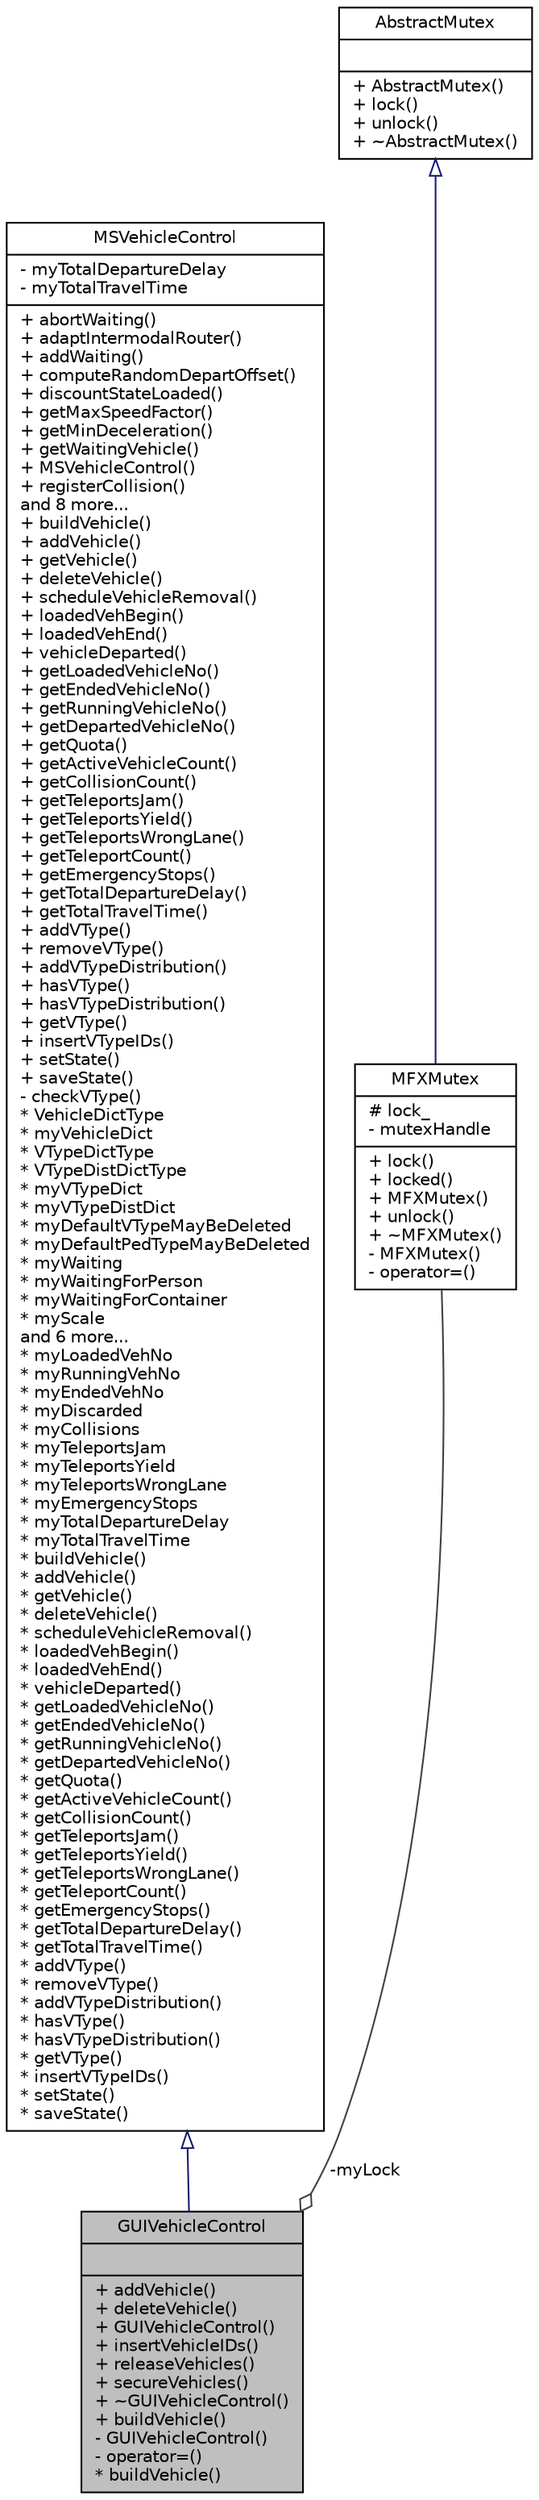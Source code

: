 digraph "GUIVehicleControl"
{
  edge [fontname="Helvetica",fontsize="10",labelfontname="Helvetica",labelfontsize="10"];
  node [fontname="Helvetica",fontsize="10",shape=record];
  Node2 [label="{GUIVehicleControl\n||+ addVehicle()\l+ deleteVehicle()\l+ GUIVehicleControl()\l+ insertVehicleIDs()\l+ releaseVehicles()\l+ secureVehicles()\l+ ~GUIVehicleControl()\l+ buildVehicle()\l- GUIVehicleControl()\l- operator=()\l* buildVehicle()\l}",height=0.2,width=0.4,color="black", fillcolor="grey75", style="filled", fontcolor="black"];
  Node3 -> Node2 [dir="back",color="midnightblue",fontsize="10",style="solid",arrowtail="onormal",fontname="Helvetica"];
  Node3 [label="{MSVehicleControl\n|- myTotalDepartureDelay\l- myTotalTravelTime\l|+ abortWaiting()\l+ adaptIntermodalRouter()\l+ addWaiting()\l+ computeRandomDepartOffset()\l+ discountStateLoaded()\l+ getMaxSpeedFactor()\l+ getMinDeceleration()\l+ getWaitingVehicle()\l+ MSVehicleControl()\l+ registerCollision()\land 8 more...\l+ buildVehicle()\l+ addVehicle()\l+ getVehicle()\l+ deleteVehicle()\l+ scheduleVehicleRemoval()\l+ loadedVehBegin()\l+ loadedVehEnd()\l+ vehicleDeparted()\l+ getLoadedVehicleNo()\l+ getEndedVehicleNo()\l+ getRunningVehicleNo()\l+ getDepartedVehicleNo()\l+ getQuota()\l+ getActiveVehicleCount()\l+ getCollisionCount()\l+ getTeleportsJam()\l+ getTeleportsYield()\l+ getTeleportsWrongLane()\l+ getTeleportCount()\l+ getEmergencyStops()\l+ getTotalDepartureDelay()\l+ getTotalTravelTime()\l+ addVType()\l+ removeVType()\l+ addVTypeDistribution()\l+ hasVType()\l+ hasVTypeDistribution()\l+ getVType()\l+ insertVTypeIDs()\l+ setState()\l+ saveState()\l- checkVType()\l* VehicleDictType\l* myVehicleDict\l* VTypeDictType\l* VTypeDistDictType\l* myVTypeDict\l* myVTypeDistDict\l* myDefaultVTypeMayBeDeleted\l* myDefaultPedTypeMayBeDeleted\l* myWaiting\l* myWaitingForPerson\l* myWaitingForContainer\l* myScale\land 6 more...\l* myLoadedVehNo\l* myRunningVehNo\l* myEndedVehNo\l* myDiscarded\l* myCollisions\l* myTeleportsJam\l* myTeleportsYield\l* myTeleportsWrongLane\l* myEmergencyStops\l* myTotalDepartureDelay\l* myTotalTravelTime\l* buildVehicle()\l* addVehicle()\l* getVehicle()\l* deleteVehicle()\l* scheduleVehicleRemoval()\l* loadedVehBegin()\l* loadedVehEnd()\l* vehicleDeparted()\l* getLoadedVehicleNo()\l* getEndedVehicleNo()\l* getRunningVehicleNo()\l* getDepartedVehicleNo()\l* getQuota()\l* getActiveVehicleCount()\l* getCollisionCount()\l* getTeleportsJam()\l* getTeleportsYield()\l* getTeleportsWrongLane()\l* getTeleportCount()\l* getEmergencyStops()\l* getTotalDepartureDelay()\l* getTotalTravelTime()\l* addVType()\l* removeVType()\l* addVTypeDistribution()\l* hasVType()\l* hasVTypeDistribution()\l* getVType()\l* insertVTypeIDs()\l* setState()\l* saveState()\l}",height=0.2,width=0.4,color="black", fillcolor="white", style="filled",URL="$db/d2f/class_m_s_vehicle_control.html",tooltip="The class responsible for building and deletion of vehicles. "];
  Node4 -> Node2 [color="grey25",fontsize="10",style="solid",label=" -myLock" ,arrowhead="odiamond",fontname="Helvetica"];
  Node4 [label="{MFXMutex\n|# lock_\l- mutexHandle\l|+ lock()\l+ locked()\l+ MFXMutex()\l+ unlock()\l+ ~MFXMutex()\l- MFXMutex()\l- operator=()\l}",height=0.2,width=0.4,color="black", fillcolor="white", style="filled",URL="$d9/d79/class_m_f_x_mutex.html"];
  Node5 -> Node4 [dir="back",color="midnightblue",fontsize="10",style="solid",arrowtail="onormal",fontname="Helvetica"];
  Node5 [label="{AbstractMutex\n||+ AbstractMutex()\l+ lock()\l+ unlock()\l+ ~AbstractMutex()\l}",height=0.2,width=0.4,color="black", fillcolor="white", style="filled",URL="$d1/d30/class_abstract_mutex.html",tooltip="An abstract class for encapsulating mutex implementations. "];
}
